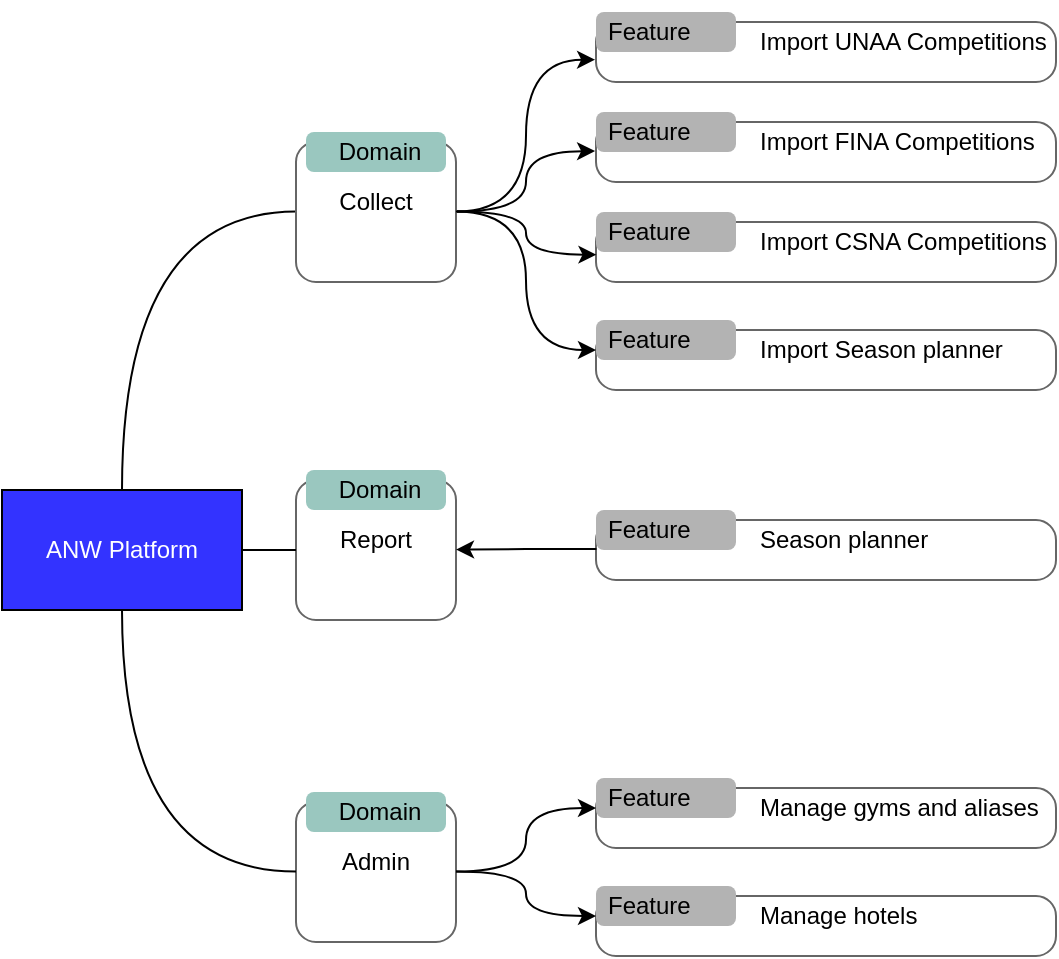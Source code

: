<mxfile version="26.0.6">
  <diagram name="Page-1" id="TJs-7nuz9J66ABSabgTB">
    <mxGraphModel dx="1023" dy="703" grid="1" gridSize="10" guides="1" tooltips="1" connect="1" arrows="1" fold="1" page="1" pageScale="1" pageWidth="850" pageHeight="1100" math="0" shadow="0">
      <root>
        <mxCell id="0" />
        <mxCell id="1" parent="0" />
        <mxCell id="WSXo75BMICnkvVFDg_3Q-3" style="edgeStyle=orthogonalEdgeStyle;rounded=0;orthogonalLoop=1;jettySize=auto;html=1;entryX=0;entryY=0.56;entryDx=0;entryDy=0;curved=1;exitX=0.5;exitY=0;exitDx=0;exitDy=0;endArrow=none;endFill=0;entryPerimeter=0;" parent="1" source="WSXo75BMICnkvVFDg_3Q-1" target="WSXo75BMICnkvVFDg_3Q-91" edge="1">
          <mxGeometry relative="1" as="geometry">
            <mxPoint x="150.0" y="214" as="targetPoint" />
          </mxGeometry>
        </mxCell>
        <mxCell id="WSXo75BMICnkvVFDg_3Q-1" value="ANW Platform" style="rounded=0;whiteSpace=wrap;html=1;fillColor=#3333FF;fontColor=#FFFFFF;" parent="1" vertex="1">
          <mxGeometry x="20" y="284" width="120" height="60" as="geometry" />
        </mxCell>
        <mxCell id="WSXo75BMICnkvVFDg_3Q-73" value="Import UNAA Competitions" style="shape=mxgraph.mockup.containers.marginRect;rectMarginTop=10;strokeColor=#666666;strokeWidth=1;dashed=0;rounded=1;arcSize=5;recursiveResize=0;html=1;whiteSpace=wrap;spacing=2;align=left;spacingLeft=80;" parent="1" vertex="1">
          <mxGeometry x="317" y="40" width="230" height="40" as="geometry" />
        </mxCell>
        <mxCell id="WSXo75BMICnkvVFDg_3Q-74" value="Feature" style="shape=rect;strokeColor=none;fillColor=#B3B3B3;strokeWidth=1;dashed=0;rounded=1;arcSize=20;fontColor=#000000;fontSize=12;spacing=2;spacingTop=-1;align=left;autosize=1;spacingLeft=4;resizeWidth=0;resizeHeight=0;perimeter=none;html=1;whiteSpace=wrap;" parent="WSXo75BMICnkvVFDg_3Q-73" vertex="1">
          <mxGeometry y="5" width="70" height="20" as="geometry" />
        </mxCell>
        <mxCell id="WSXo75BMICnkvVFDg_3Q-75" value="Import FINA Competitions" style="shape=mxgraph.mockup.containers.marginRect;rectMarginTop=10;strokeColor=#666666;strokeWidth=1;dashed=0;rounded=1;arcSize=5;recursiveResize=0;html=1;whiteSpace=wrap;spacing=2;align=left;spacingLeft=80;" parent="1" vertex="1">
          <mxGeometry x="317" y="90" width="230" height="40" as="geometry" />
        </mxCell>
        <mxCell id="WSXo75BMICnkvVFDg_3Q-76" value="Feature" style="shape=rect;strokeColor=none;fillColor=#B3B3B3;strokeWidth=1;dashed=0;rounded=1;arcSize=20;fontColor=#000000;fontSize=12;spacing=2;spacingTop=-1;align=left;autosize=1;spacingLeft=4;resizeWidth=0;resizeHeight=0;perimeter=none;html=1;whiteSpace=wrap;" parent="WSXo75BMICnkvVFDg_3Q-75" vertex="1">
          <mxGeometry y="5" width="70" height="20" as="geometry" />
        </mxCell>
        <mxCell id="WSXo75BMICnkvVFDg_3Q-77" value="Import CSNA Competitions" style="shape=mxgraph.mockup.containers.marginRect;rectMarginTop=10;strokeColor=#666666;strokeWidth=1;dashed=0;rounded=1;arcSize=5;recursiveResize=0;html=1;whiteSpace=wrap;spacing=2;align=left;spacingLeft=80;" parent="1" vertex="1">
          <mxGeometry x="317" y="140" width="230" height="40" as="geometry" />
        </mxCell>
        <mxCell id="WSXo75BMICnkvVFDg_3Q-78" value="Feature" style="shape=rect;strokeColor=none;fillColor=#B3B3B3;strokeWidth=1;dashed=0;rounded=1;arcSize=20;fontColor=#000000;fontSize=12;spacing=2;spacingTop=-1;align=left;autosize=1;spacingLeft=4;resizeWidth=0;resizeHeight=0;perimeter=none;html=1;whiteSpace=wrap;" parent="WSXo75BMICnkvVFDg_3Q-77" vertex="1">
          <mxGeometry y="5" width="70" height="20" as="geometry" />
        </mxCell>
        <mxCell id="WSXo75BMICnkvVFDg_3Q-79" style="edgeStyle=orthogonalEdgeStyle;rounded=0;orthogonalLoop=1;jettySize=auto;html=1;entryX=-0.002;entryY=0.614;entryDx=0;entryDy=0;entryPerimeter=0;exitX=1;exitY=0.56;exitDx=0;exitDy=0;exitPerimeter=0;curved=1;" parent="1" source="WSXo75BMICnkvVFDg_3Q-91" target="WSXo75BMICnkvVFDg_3Q-75" edge="1">
          <mxGeometry relative="1" as="geometry">
            <mxPoint x="257" y="144.059" as="sourcePoint" />
          </mxGeometry>
        </mxCell>
        <mxCell id="WSXo75BMICnkvVFDg_3Q-80" style="edgeStyle=orthogonalEdgeStyle;rounded=0;orthogonalLoop=1;jettySize=auto;html=1;entryX=-0.002;entryY=0.721;entryDx=0;entryDy=0;entryPerimeter=0;curved=1;exitX=1;exitY=0.56;exitDx=0;exitDy=0;exitPerimeter=0;" parent="1" source="WSXo75BMICnkvVFDg_3Q-91" target="WSXo75BMICnkvVFDg_3Q-73" edge="1">
          <mxGeometry relative="1" as="geometry">
            <mxPoint x="257" y="144.059" as="sourcePoint" />
          </mxGeometry>
        </mxCell>
        <mxCell id="WSXo75BMICnkvVFDg_3Q-81" style="edgeStyle=orthogonalEdgeStyle;rounded=0;orthogonalLoop=1;jettySize=auto;html=1;entryX=0.001;entryY=0.658;entryDx=0;entryDy=0;entryPerimeter=0;curved=1;exitX=1;exitY=0.56;exitDx=0;exitDy=0;exitPerimeter=0;" parent="1" source="WSXo75BMICnkvVFDg_3Q-91" target="WSXo75BMICnkvVFDg_3Q-77" edge="1">
          <mxGeometry relative="1" as="geometry">
            <mxPoint x="257" y="144.059" as="sourcePoint" />
          </mxGeometry>
        </mxCell>
        <mxCell id="WSXo75BMICnkvVFDg_3Q-82" value="Admin" style="shape=mxgraph.mockup.containers.marginRect;rectMarginTop=10;strokeColor=#666666;strokeWidth=1;dashed=0;rounded=1;arcSize=5;recursiveResize=0;html=1;whiteSpace=wrap;spacing=2;points=[[0,0.56,0,0,0],[0.49,0.13,0,0,0],[0.49,1,0,0,0],[1,0.56,0,0,0]];" parent="1" vertex="1">
          <mxGeometry x="167" y="430" width="80" height="80" as="geometry" />
        </mxCell>
        <mxCell id="WSXo75BMICnkvVFDg_3Q-83" value="Domain" style="shape=rect;strokeColor=none;fillColor=#9AC7BF;strokeWidth=1;dashed=0;rounded=1;arcSize=20;fontColor=#000000;fontSize=12;spacing=2;spacingTop=-1;align=center;autosize=1;spacingLeft=4;resizeWidth=0;resizeHeight=0;perimeter=none;html=1;whiteSpace=wrap;" parent="WSXo75BMICnkvVFDg_3Q-82" vertex="1">
          <mxGeometry x="5" y="5" width="70" height="20" as="geometry" />
        </mxCell>
        <mxCell id="WSXo75BMICnkvVFDg_3Q-84" value="Manage gyms and aliases" style="shape=mxgraph.mockup.containers.marginRect;rectMarginTop=10;strokeColor=#666666;strokeWidth=1;dashed=0;rounded=1;arcSize=5;recursiveResize=0;html=1;whiteSpace=wrap;spacing=2;align=left;spacingLeft=80;" parent="1" vertex="1">
          <mxGeometry x="317" y="423" width="230" height="40" as="geometry" />
        </mxCell>
        <mxCell id="WSXo75BMICnkvVFDg_3Q-85" value="Feature" style="shape=rect;strokeColor=none;fillColor=#B3B3B3;strokeWidth=1;dashed=0;rounded=1;arcSize=20;fontColor=#000000;fontSize=12;spacing=2;spacingTop=-1;align=left;autosize=1;spacingLeft=4;resizeWidth=0;resizeHeight=0;perimeter=none;html=1;whiteSpace=wrap;" parent="WSXo75BMICnkvVFDg_3Q-84" vertex="1">
          <mxGeometry y="5" width="70" height="20" as="geometry" />
        </mxCell>
        <mxCell id="WSXo75BMICnkvVFDg_3Q-86" value="Manage hotels" style="shape=mxgraph.mockup.containers.marginRect;rectMarginTop=10;strokeColor=#666666;strokeWidth=1;dashed=0;rounded=1;arcSize=5;recursiveResize=0;html=1;whiteSpace=wrap;spacing=2;align=left;spacingLeft=80;" parent="1" vertex="1">
          <mxGeometry x="317" y="477" width="230" height="40" as="geometry" />
        </mxCell>
        <mxCell id="WSXo75BMICnkvVFDg_3Q-87" value="Feature" style="shape=rect;strokeColor=none;fillColor=#B3B3B3;strokeWidth=1;dashed=0;rounded=1;arcSize=20;fontColor=#000000;fontSize=12;spacing=2;spacingTop=-1;align=left;autosize=1;spacingLeft=4;resizeWidth=0;resizeHeight=0;perimeter=none;html=1;whiteSpace=wrap;" parent="WSXo75BMICnkvVFDg_3Q-86" vertex="1">
          <mxGeometry y="5" width="70" height="20" as="geometry" />
        </mxCell>
        <mxCell id="WSXo75BMICnkvVFDg_3Q-91" value="Collect" style="shape=mxgraph.mockup.containers.marginRect;rectMarginTop=10;strokeColor=#666666;strokeWidth=1;dashed=0;rounded=1;arcSize=5;recursiveResize=0;html=1;whiteSpace=wrap;spacing=2;points=[[0,0.56,0,0,0],[0.49,0.13,0,0,0],[0.49,1,0,0,0],[1,0.56,0,0,0]];" parent="1" vertex="1">
          <mxGeometry x="167" y="100" width="80" height="80" as="geometry" />
        </mxCell>
        <mxCell id="WSXo75BMICnkvVFDg_3Q-92" value="Domain" style="shape=rect;strokeColor=none;fillColor=#9AC7BF;strokeWidth=1;dashed=0;rounded=1;arcSize=20;fontColor=#000000;fontSize=12;spacing=2;spacingTop=-1;align=center;autosize=1;spacingLeft=4;resizeWidth=0;resizeHeight=0;perimeter=none;html=1;whiteSpace=wrap;" parent="WSXo75BMICnkvVFDg_3Q-91" vertex="1">
          <mxGeometry x="5" y="5" width="70" height="20" as="geometry" />
        </mxCell>
        <mxCell id="WSXo75BMICnkvVFDg_3Q-93" value="Report" style="shape=mxgraph.mockup.containers.marginRect;rectMarginTop=10;strokeColor=#666666;strokeWidth=1;dashed=0;rounded=1;arcSize=5;recursiveResize=0;html=1;whiteSpace=wrap;spacing=2;points=[[0,0.56,0,0,0],[0.49,0.13,0,0,0],[0.49,1,0,0,0],[1,0.56,0,0,0]];" parent="1" vertex="1">
          <mxGeometry x="167" y="269" width="80" height="80" as="geometry" />
        </mxCell>
        <mxCell id="WSXo75BMICnkvVFDg_3Q-94" value="Domain" style="shape=rect;strokeColor=none;fillColor=#9AC7BF;strokeWidth=1;dashed=0;rounded=1;arcSize=20;fontColor=#000000;fontSize=12;spacing=2;spacingTop=-1;align=center;autosize=1;spacingLeft=4;resizeWidth=0;resizeHeight=0;perimeter=none;html=1;whiteSpace=wrap;" parent="WSXo75BMICnkvVFDg_3Q-93" vertex="1">
          <mxGeometry x="5" y="5" width="70" height="20" as="geometry" />
        </mxCell>
        <mxCell id="WSXo75BMICnkvVFDg_3Q-95" style="edgeStyle=orthogonalEdgeStyle;rounded=0;orthogonalLoop=1;jettySize=auto;html=1;entryX=0;entryY=0.56;entryDx=0;entryDy=0;entryPerimeter=0;curved=1;exitX=1;exitY=0.5;exitDx=0;exitDy=0;endArrow=none;endFill=0;" parent="1" source="WSXo75BMICnkvVFDg_3Q-1" target="WSXo75BMICnkvVFDg_3Q-93" edge="1">
          <mxGeometry relative="1" as="geometry" />
        </mxCell>
        <mxCell id="WSXo75BMICnkvVFDg_3Q-98" value="Season planner" style="shape=mxgraph.mockup.containers.marginRect;rectMarginTop=10;strokeColor=#666666;strokeWidth=1;dashed=0;rounded=1;arcSize=5;recursiveResize=0;html=1;whiteSpace=wrap;spacing=2;align=left;spacingLeft=80;" parent="1" vertex="1">
          <mxGeometry x="317" y="289" width="230" height="40" as="geometry" />
        </mxCell>
        <mxCell id="WSXo75BMICnkvVFDg_3Q-99" value="Feature" style="shape=rect;strokeColor=none;fillColor=#B3B3B3;strokeWidth=1;dashed=0;rounded=1;arcSize=20;fontColor=#000000;fontSize=12;spacing=2;spacingTop=-1;align=left;autosize=1;spacingLeft=4;resizeWidth=0;resizeHeight=0;perimeter=none;html=1;whiteSpace=wrap;" parent="WSXo75BMICnkvVFDg_3Q-98" vertex="1">
          <mxGeometry y="5" width="70" height="20" as="geometry" />
        </mxCell>
        <mxCell id="WSXo75BMICnkvVFDg_3Q-102" value="Import Season planner" style="shape=mxgraph.mockup.containers.marginRect;rectMarginTop=10;strokeColor=#666666;strokeWidth=1;dashed=0;rounded=1;arcSize=5;recursiveResize=0;html=1;whiteSpace=wrap;spacing=2;align=left;spacingLeft=80;" parent="1" vertex="1">
          <mxGeometry x="317" y="194" width="230" height="40" as="geometry" />
        </mxCell>
        <mxCell id="WSXo75BMICnkvVFDg_3Q-103" value="Feature" style="shape=rect;strokeColor=none;fillColor=#B3B3B3;strokeWidth=1;dashed=0;rounded=1;arcSize=20;fontColor=#000000;fontSize=12;spacing=2;spacingTop=-1;align=left;autosize=1;spacingLeft=4;resizeWidth=0;resizeHeight=0;perimeter=none;html=1;whiteSpace=wrap;" parent="WSXo75BMICnkvVFDg_3Q-102" vertex="1">
          <mxGeometry y="5" width="70" height="20" as="geometry" />
        </mxCell>
        <mxCell id="WSXo75BMICnkvVFDg_3Q-105" style="edgeStyle=orthogonalEdgeStyle;rounded=0;orthogonalLoop=1;jettySize=auto;html=1;entryX=1;entryY=0.56;entryDx=0;entryDy=0;entryPerimeter=0;curved=1;startArrow=classic;startFill=1;endArrow=none;endFill=0;" parent="1" source="WSXo75BMICnkvVFDg_3Q-102" target="WSXo75BMICnkvVFDg_3Q-91" edge="1">
          <mxGeometry relative="1" as="geometry" />
        </mxCell>
        <mxCell id="WSXo75BMICnkvVFDg_3Q-106" style="edgeStyle=orthogonalEdgeStyle;rounded=0;orthogonalLoop=1;jettySize=auto;html=1;entryX=0;entryY=0.56;entryDx=0;entryDy=0;entryPerimeter=0;curved=1;exitX=0.5;exitY=1;exitDx=0;exitDy=0;endArrow=none;endFill=0;" parent="1" source="WSXo75BMICnkvVFDg_3Q-1" target="WSXo75BMICnkvVFDg_3Q-82" edge="1">
          <mxGeometry relative="1" as="geometry" />
        </mxCell>
        <mxCell id="WSXo75BMICnkvVFDg_3Q-107" style="edgeStyle=orthogonalEdgeStyle;rounded=0;orthogonalLoop=1;jettySize=auto;html=1;entryX=1;entryY=0.56;entryDx=0;entryDy=0;entryPerimeter=0;startArrow=classic;startFill=1;endArrow=none;endFill=0;curved=1;" parent="1" source="WSXo75BMICnkvVFDg_3Q-84" target="WSXo75BMICnkvVFDg_3Q-82" edge="1">
          <mxGeometry relative="1" as="geometry" />
        </mxCell>
        <mxCell id="WSXo75BMICnkvVFDg_3Q-109" style="edgeStyle=orthogonalEdgeStyle;rounded=0;orthogonalLoop=1;jettySize=auto;html=1;entryX=1;entryY=0.56;entryDx=0;entryDy=0;entryPerimeter=0;startArrow=classic;startFill=1;endArrow=none;endFill=0;curved=1;" parent="1" source="WSXo75BMICnkvVFDg_3Q-86" target="WSXo75BMICnkvVFDg_3Q-82" edge="1">
          <mxGeometry relative="1" as="geometry" />
        </mxCell>
        <mxCell id="WSXo75BMICnkvVFDg_3Q-110" style="edgeStyle=orthogonalEdgeStyle;rounded=0;orthogonalLoop=1;jettySize=auto;html=1;entryX=1;entryY=0.56;entryDx=0;entryDy=0;entryPerimeter=0;exitX=0.001;exitY=0.613;exitDx=0;exitDy=0;exitPerimeter=0;" parent="1" source="WSXo75BMICnkvVFDg_3Q-98" target="WSXo75BMICnkvVFDg_3Q-93" edge="1">
          <mxGeometry relative="1" as="geometry" />
        </mxCell>
      </root>
    </mxGraphModel>
  </diagram>
</mxfile>
